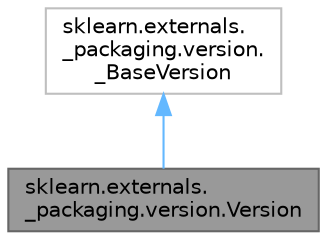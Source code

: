 digraph "sklearn.externals._packaging.version.Version"
{
 // LATEX_PDF_SIZE
  bgcolor="transparent";
  edge [fontname=Helvetica,fontsize=10,labelfontname=Helvetica,labelfontsize=10];
  node [fontname=Helvetica,fontsize=10,shape=box,height=0.2,width=0.4];
  Node1 [id="Node000001",label="sklearn.externals.\l_packaging.version.Version",height=0.2,width=0.4,color="gray40", fillcolor="grey60", style="filled", fontcolor="black",tooltip=" "];
  Node2 -> Node1 [id="edge2_Node000001_Node000002",dir="back",color="steelblue1",style="solid",tooltip=" "];
  Node2 [id="Node000002",label="sklearn.externals.\l_packaging.version.\l_BaseVersion",height=0.2,width=0.4,color="grey75", fillcolor="white", style="filled",URL="$d0/d01/classsklearn_1_1externals_1_1__packaging_1_1version_1_1__BaseVersion.html",tooltip=" "];
}
